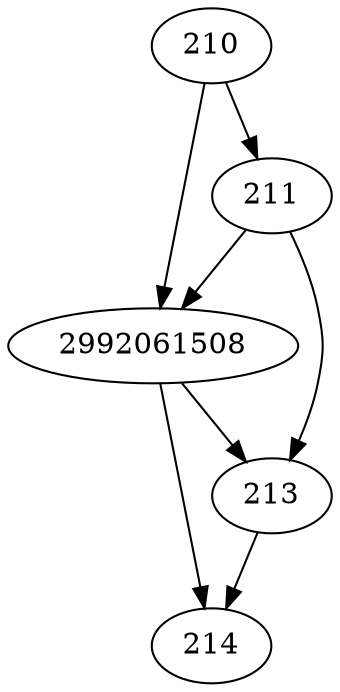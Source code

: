 strict digraph  {
2992061508;
210;
211;
213;
214;
2992061508 -> 213;
2992061508 -> 214;
210 -> 211;
210 -> 2992061508;
211 -> 213;
211 -> 2992061508;
213 -> 214;
}
